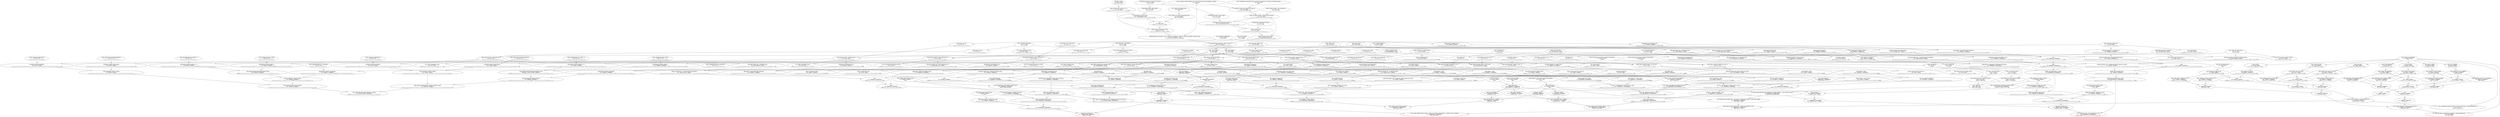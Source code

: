 digraph "Subgraph of ()" {
	125623	 [label="BIOETHANOL_PRODN_SUGARCANE\n0.0 : 102500.0 : 2050000.0\nC_C_C_C_C_C_C_C_C_C_C_C8_3_1_1_1_2=C_C_C_C_C_C_C_C_C_C_C_C8_3*1014*C_C_C_C_C_C_C_C_C_C_C_C32_1_1_2"];
	125588	 [label="TOTAL BIOETHANOL_PRODN (LITRES)\n0.0 : 280000.0 : 2800000.0\nC_C_C_C_C_C_C_C_C_C_C_C8_3_1_1_1_2_1=C883+C_C_C_C_C_C_C_C_C_C_C_C8_3_1_1_1_2"];
	125623 -> 125588 [key=0];
125778 [label="DRYLAND WATER USE:  SUNFLOWER AND SOYBEANS\n0.0 : 2368.42105263 : 45000.0\nC_C_C_C_C_C_C_C_C_C_C_C_C_C_C7=C_C_C_C_C_C_C_C_C_C_C_C_C_C_C22_2_1 + C_C_C_C_C_C_C_C_C_C_C_C_C_C_C22_2"];
125789 [label="C884\n0.0 : 275000.0 : 5500000.0\nC_C_C_C884=C_C_C_C_C_C_C_C_C_C_C_C_C_C_C15 + C_C_C_C_C_C_C_C_C_C_C_C_C_C_C7"];
125778 -> 125789 [key=0];
125779 [label="DRYLAND WATER USE:  SUGARCANE, FRUITS AND NUTS (KM3)\n0.0 : 5000.0 : 100000.0\nC_C_C_C_C_C_C_C_C_C_C_C_C_C_C23=C_C_C_C_C_C_C_C_C_C_C_C_C_C_C21 + C_C_C_C_C_C_C_C_C_C_C_C_C_C_C22"];
125788 [label="WATER USE: DRYLAND M3/A\n0.0 : 325000.0 : 6500000.0\nC_C_C_C_C_C_C_C_C_C_C_C_C_C_C25_1=C_C_C_C_C_C_C_C_C_C_C_C_C_C_C23 + C_C_C_C884"];
125779 -> 125788 [key=0];
125776 [label="DRYLAND WATER USE  GRAIN (KM3)\n0.0 : 400000.0 : 4000000.0\nC_C_C_C_C_C_C_C_C_C_C_C_C_C_C19=C_C_C_C_C_C_C_C_C_C_C_C_C4 * 4936.5"];
125783 [label="DRYLAND WATER USE:  GRAIN AND WHEAT (KM3)\n0.0 : 250000.0 : 5000000.0\nC_C_C_C_C_C_C_C_C_C_C_C_C_C_C15=C_C_C_C_C_C_C_C_C_C_C_C_C_C_C19 + C_C_C_C_C_C_C_C_C_C_C_C_C_C_C20"];
125776 -> 125783 [key=0];
125566 [label="C898: % RETURN FLOW\n0.0 : 5.0 : 50.0\nC898=C_C894*1.1"];
125575 [label="C900: WATER USE INCL  RETURN FLOWS\n-80.0 : 10.0 : 80.0\nC900=C_C894-C898"];
125566 -> 125575 [key=0];
125565 [label="WATER BALANCE INCLUDING  DAM ALLOCATIONS (70MM3/A)  FROM OUTSIDE CATCHMENT  AREA YR MM3\n-150.0 : 8.13953488372 : 200.0\nC_C_C_C_C_C3_1_1=C_C_C_C_C24-C956"];
125629 [label="PLANNED WATER AVAILABLE  THIS YR (MM3)\n-210.0 : 37.0 : 493.0\nC_C_C_C_C_C40=C_C_C_C_C38+C_C_C_C_C3_1_1"];
125565 -> 125629 [key=0];
125775 [label="YIELD: FRUIT AND NUTS (TONS) (2)\n0.0 : 100.0 : 2000.0\nC_C_C_C_C_C_C_C_C_C_C_C_C_C12_2=C_C_C_C_C_C_C_C_C_C_C_C_C5 * 21.3"];
125772 [label="C977: AGGREGATED SUBSISTENCE EARNINGS  PER HOUSEHOLD (R)\n0.0 : 200.0 : 5000.0\nC977=C976/C957"];
125773 [label="DRYLAND WATER USE:  SUGARCANE (KM3)\n0.0 : 3529.41176471 : 60000.0\nC_C_C_C_C_C_C_C_C_C_C_C_C_C_C21=C_C_C_C_C_C_C_C_C_C_C_C_C6 * 1100"];
125773 -> 125779 [key=0];
125561 [label="TOTAL VAD:  IRRIGATED CROPS (1) (R/A)\n0.0 : 305250000.0 : 3052500000.0\nC_C_C_C_C_C_C_C_C_C_C_C30_1=C_C_C_C_C_C_C_C_C_C_C_C29_1+1*C_C945"];
125719 [label="C939:  TOTAL VAD (R)\n0.0 : 800000000.0 : 8000000000.0\nC939=C_C_C_C_C_C_C_C_C_C_C_C30_1+C_C_C_C_C_C_C_C_C_C_C_C_C30_1"];
125561 -> 125719 [key=0];
125771 [label="C969\n0.0 : 400000.0 : 10000000.0\nC969=C960+C961"];
125764 [label="C973\n0.0 : 500000.0 : 16000000.0\nC973=C969+C970"];
125771 -> 125764 [key=0];
125528 [label="C890: MINING & INDUSTRY (PRODUCTION RATES)\n0.0 : 18.75 : 150.0\nC890"];
125518 [label="C894: WATER USE\n0.0 : 31250.0 : 250000.0\nC894"];
125528 -> 125518 [key=0];
125663 [label="BIOETHANOL_PRODN_GRAIN (3)\n0.0 : 25000.0 : 500000.0\nC_C_C_C_C_C_C_C_C_C_C_C8_3_1_1_1_3=C_C_C_C_C_C_C_C_C_C_C_C8*2460*C_C_C_C_C_C_C_C_C_C_C_C32_1_1"];
125556 [label="C883:WHEAT&GRAIN BIOETHANOLPRODUCTION\n0.0 : 200000.0 : 2000000.0\nC883=C_C_C_C_C_C_C_C_C_C_C_C8_3_1_1_1_3+C_C_C_C_C_C_C_C_C_C_C_C8_3_1_1_1_3_1"];
125663 -> 125556 [key=0];
125548 [label="C935\n0.0 : 5000000.0 : 50000000.0\nC935=C_C_C_C_C_C_C_C_C_C_C_C7+C934"];
125664 [label="C884\n0.0 : 8000000.0 : 80000000.0\nC884=C_C_C_C_C_C_C_C_C_C_C_C15+C935"];
125548 -> 125664 [key=0];
125564 [label="C890: SUGAR MILL MALELANE (PRODUCTION RATES)\n0.0 : 18.75 : 150.0\nC_C890"];
125581 [label="C_C894: WATER USE\n0.0 : 2.0 : 16.0\nC_C894"];
125564 -> 125581 [key=0];
125681 [label="LAND RATIO (LR) SOY\n0.1 : 0.2 : 1.7\nC_C_C_C_C_C_C_C_C_C_C_C_C1_4_1_1"];
125722 [label="REAL AREA PLANTED: SOYBEANS (HA)\n0.0 : 1.0 : 10.0\nC_C_C_C_C_C_C_C_C_C_C_C_C4_2_1_1"];
125681 -> 125722 [key=0];
125569 [label="REAL AREA PLANTED: SOYBEANS (HA)\n0.0 : 10.0 : 100.0\nC_C_C_C_C_C_C_C_C_C_C_C4_2_1_1"];
125665 [label="C927:YIELD SOYBEANS (TONS)\n0.0 : 50.0 : 500.0\nC927=C_C_C_C_C_C_C_C_C_C_C_C4_2_1_1*3.125"];
125569 -> 125665 [key=0];
125530 [label="BIODIESEL PRODN-SOYBEANS\n0.0 : 500.0 : 10000.0\nC_C_C_C_C_C_C_C_C_C_C_C41_3_2=C_C_C_C_C_C_C_C_C_C_C_C32_1_3*C_C_C_C_C_C_C_C_C_C_C_C4_2_1_1* 86"];
125569 -> 125530 [key=0];
125549 [label="IRRIGATION: SOYBEANS (M3/A)\n0.0 : 50000.0 : 500000.0\nC_C_C_C_C_C_C_C_C_C_C_C22_2_1=C_C_C_C_C_C_C_C_C_C_C_C4_2_1_1*4590"];
125569 -> 125549 [key=0];
125784 [label="C930: SUNFLOWER SEED YIELD (TONS)\n0.0 : 4.0 : 48.0\nC_C_C930=C_C_C_C_C880 * 1"];
125568 [label="VAD: MAIZE & WHEAT (R/A)\n0.0 : 250000.0 : 5000000.0\nC_C_C_C_C_C_C_C_C_C_C_C27=C_C_C_C_C_C_C_C_C_C_C_C13+C_C_C_C_C_C_C_C_C_C_C_C17"];
125517 [label="C947\n0.0 : 60500000.0 : 605000000.0\nC947=C_C_C_C_C_C_C_C_C_C_C_C27+C945"];
125568 -> 125517 [key=0];
125709 [label="AREA: DRYLAND GRAIN (HA)\n0.0 : 80.0 : 800.0\nC_C_C_C_C_C_C_C_C_C_C_C_C4"];
125636 [label="LAND RATIO (LR) GRAIN\n0.1 : 0.2 : 1.7\nC_C_C_C_C_C_C_C_C_C_C_C_C_C1_4"];
125709 -> 125636 [key=0];
125709 -> 125776 [key=0];
125769 [label="C926: GRAIN YIELD\n0.0 : 500.0 : 5000.0\nC_C_C926=C_C_C_C_C_C_C_C_C_C_C_C_C4 * 5.7"];
125709 -> 125769 [key=0];
125708 [label="C879:  OTHER TOBACCO\n0.0 : 840.0 : 6720.0\nC_C_C_C_C_C879"];
125634 [label="LAND RATIO TOBACCO\n0.1 : 0.2 : 1.7\nC_C_C_C_C_C_C_C_C_C_C_C_C_C_C_C1_4_1"];
125708 -> 125634 [key=0];
125480 [label="C934: IRRIGATION TOBACCO (M3/A)\n0.0 : 4000000.0 : 40000000.0\nC_C934=C_C_C_C_C_C879 * 4729"];
125708 -> 125480 [key=0];
125578 [label="C933\n0.0 : 20.0 : 200.0\nC933=C_C_C_C_C31_1_1+C932"];
125610 [label="EXPECTED NET MAR THIS YR KM3\n-120.0 : 9.6 : 120.0\nC_C_C_C_C_C24=C_C_C_C_C24_1_1-C933"];
125578 -> 125610 [key=0];
125777 [label="DRYLAND WATER USE WHEAT (KM3)\n0.0 : 2352.94117647 : 40000.0\nC_C_C_C_C_C_C_C_C_C_C_C_C_C_C20=C_C_C_C_C_C_C_C_C_C_C_C_C10 * 730.47"];
125777 -> 125783 [key=0];
125703 [label="REAL AREA PLANTED WHEAT(HA)\n0.0 : 4.0 : 48.0\nC_C_C_C_C_C_C_C_C_C_C_C_C_C8_4"];
125746 [label="C882: YIELD: WHEAT (TONS)\n0.0 : 50.0 : 1000.0\nC_C882=C_C_C_C_C_C_C_C_C_C_C_C_C_C8_4 * 19.4"];
125703 -> 125746 [key=0];
125651 [label="DRYLAND WATER USE WHEAT (KM3)\n0.0 : 2352.94117647 : 40000.0\nC_C_C_C_C_C_C_C_C_C_C_C_C20=C_C_C_C_C_C_C_C_C_C_C_C_C_C8_4 * 730.47"];
125703 -> 125651 [key=0];
125704 [label="BIOETHANOL_PRODN_WHEAT (3) (1)\n0.0 : 5000.0 : 100000.0\nC_C_C_C_C_C_C_C_C_C_C_C_C8_3_1_1_1_3_1=C_C_C_C_C_C_C_C_C_C_C_C_C_C8_4 * 2016 * C_C_C_C_C_C_C_C_C_C_C_C_C32_1_1_1"];
125703 -> 125704 [key=0];
125702 [label="TVAD: FRUIT &  NUTS (1)(R/A)\n0.0 : 10000.0 : 220000.0\nC_C_C_C_C_C_C_C_C_C_C_C_C28_1=C_C_C_C_C_C_C_C_C_C_C_C_C22 * 5.400000"];
125603 [label="TOT VAD:  SUGARCANE & FRUIT& NUTS (1) (R/A)\n0.0 : 3500000.0 : 70000000.0\nC_C_C_C_C_C_C_C_C_C_C_C_C29_1=C_C_C_C_C_C_C_C_C_C_C_C_C18_1 + C_C_C_C_C_C_C_C_C_C_C_C_C28_1"];
125702 -> 125603 [key=0];
125701 [label="REAL AREA PLANTED: SUNFLOWER (HA)  (2)\n0.0 : 4.0 : 48.0\nC_C_C_C_C_C_C_C_C_C_C_C_C_C_C4_2_2"];
125631 [label="BIODIESEL PRODN-SUNFLOWER\n0.0 : 2000.0 : 26000.0\nC_C_C_C_C_C_C_C_C_C_C_C_C41_2=C_C_C_C_C_C_C_C_C_C_C_C_C32_1_2 * C_C_C_C_C_C_C_C_C_C_C_C_C_C_C4_2_2 * 536"];
125701 -> 125631 [key=0];
125729 [label="C930: SUNFLOWER SEED YIELD (TONS)\n0.0 : 4.0 : 48.0\nC_C930=C_C_C_C_C_C_C_C_C_C_C_C_C_C_C4_2_2 * 1"];
125701 -> 125729 [key=0];
125715 [label="DRYLAND WATER USE:  SUNFLOWER (KM3) (2)\n0.0 : 882.352941176 : 15000.0\nC_C_C_C_C_C_C_C_C_C_C_C_C22_2=C_C_C_C_C_C_C_C_C_C_C_C_C_C_C4_2_2 * 294"];
125701 -> 125715 [key=0];
125700 [label="DIRECT VAD:   DRYLAND CROPS (R/A)\n0.0 : 1100000.0 : 22000000.0\nC_C_C_C_C_C_C_C_C_C_C_C_C30=C_C_C_C_C_C_C_C_C_C_C_C_C29+C949"];
125728 [label="C938: ADDITUP  DIRECT VAD (R)\n0.0 : 300000000.0 : 3000000000.0\nC938=C_C_C_C_C_C_C_C_C_C_C_C30+C_C_C_C_C_C_C_C_C_C_C_C_C30"];
125700 -> 125728 [key=0];
125774 [label="C978: WESTERN CAPE  TOTAL WATER USE  M3/A\n0.0 : 100000000.0 : 2000000000.0\nC978=C_C886+C_C_C_C_C_C_C_C_C_C_C_C_C_C_C26"];
125563 [label="AREA: SUGARCANE (HA)\n0.0 : 166.666666667 : 2000.0\nC_C_C_C_C_C_C_C_C_C_C_C6"];
125484 [label="IRRIGATION: SUGARCANE (M3/A)\n0.0 : 5000000.0 : 50000000.0\nC_C_C_C_C_C_C_C_C_C_C_C_C_C21=C_C_C_C_C_C_C_C_C_C_C_C6 * 13527"];
125563 -> 125484 [key=0];
125725 [label="LAND RATIO (LR) SUGARCANE\n0.1 : 0.2 : 1.7\nC_C_C_C_C_C_C_C_C_C_C_C1_3"];
125563 -> 125725 [key=0];
125696 [label="C883:WHEAT&GRAIN BIOETHANOLPRODUCTION\n600000.0 : 153846.153846 : 2600000.0\nC_C883=C_C_C_C_C_C_C_C_C_C_C_C_C8_3_1_1_1_3 + C_C_C_C_C_C_C_C_C_C_C_C_C8_3_1_1_1_3_1"];
125704 -> 125696 [key=0];
125688 [label="C893: ADDITUP\n0.0 : 2000000.0 : 24000000.0\nC893=C892+C894"];
125518 -> 125688 [key=0];
125463 [label="C979: PRODUCTIVE WATER USE  IN PULPMILLS, FORESTRY,  MINING & INDUSTRY WATER\n0.0 : 15025000.0 : 300500000.0\nC979=C894+C_C896"];
125518 -> 125463 [key=0];
125519 [label="C943:TVAD MINING\n0.0 : 2160000.0 : 21600000.0\nC_C943=C894 * 5.4 * 16"];
125518 -> 125519 [key=0];
125743 [label="C943:VAD MINING\n0.0 : 800000.0 : 8000000.0\nC943=C894*1.836*16"];
125518 -> 125743 [key=0];
125489 [label="C893: ADDITUP\n0.0 : 2000000.0 : 24000000.0\nC_C893=C_C892 + C894"];
125518 -> 125489 [key=0];
125524 [label="C944: TVAD FORESTRY  & MINING\n0.0 : 177260000.0 : 1772600000.0\nC_C944=C_C942 + C_C943"];
125519 -> 125524 [key=0];
125768 [label="C975\n0.0 : 1000000.0 : 20000000.0\nC975=C974"];
125767 [label="C976: TOTAL EARNINGS  FROM SUBSISTENCE (R)\n0.0 : 2000000.0 : 40000000.0\nC976=C975+C973"];
125768 -> 125767 [key=0];
125765 [label="C970\n0.0 : 240000.0 : 6000000.0\nC970=C962+C963"];
125765 -> 125764 [key=0];
125764 -> 125767 [key=0];
125767 -> 125772 [key=0];
125766 [label="DRYLAND WATER USE: FRUITS AND NUTS (KM3)\n0.0 : 1764.70588235 : 30000.0\nC_C_C_C_C_C_C_C_C_C_C_C_C_C_C22=800 * C_C_C_C_C_C_C_C_C_C_C_C_C5 + 800 * C_C_C_C_C879"];
125766 -> 125779 [key=0];
125516 [label="C958: CATTLE\n0.0 : 350.0 : 7000.0\nC_C_C_C_C_C_C958=C957 * 0.22"];
125504 [label="C959: WATER USE CATTLE\n0.0 : 10000.0 : 200000.0\nC_C_C_C_C_C_C959=C_C_C_C_C_C_C958 * 25.823"];
125516 -> 125504 [key=0];
125760 [label="C959: WATER USE VEG GARDENS\n0.0 : 6000.0 : 144000.0\nC959=C958*5.21"];
125513 [label="C966: EARNINGS FROM  VEG GARDENS\n0.0 : 80000.0 : 2000000.0\nC966=C959*13"];
125760 -> 125513 [key=0];
125490 [label="C972\n0.0 : 10000.0 : 250000.0\nC_C972=C959 + C_C959"];
125760 -> 125490 [key=0];
125763 [label="C972\n0.0 : 200000.0 : 5000000.0\nC972=C966+C967"];
125757 [label="C974\n0.0 : 800000.0 : 20000000.0\nC974=C971+C972"];
125763 -> 125757 [key=0];
125762 [label="C885: RURAL POPULATION  (M3/A)\n0.0 : 20000.0 : 300000.0\nC_C_C885"];
125749 [label="URBAN POPULATION  WATER USE (M3/A)\n0.0 : 400000.0 : 8000000.0\nC_C_C_C_C_C_C_C_C_C_C_C_C_C16=C_C_C885 * 25"];
125762 -> 125749 [key=0];
125654 [label="C889: EUCALYPTUS AREA\n0.0 : 3750.0 : 30000.0\nC889"];
125585 [label="C895: WATER USE\n0.0 : 10000000.0 : 100000000.0\nC895=C888*1125+C889*1125"];
125654 -> 125585 [key=0];
125732 [label="BIOETHANOL_PRODN_GRAIN (3)\n0.0 : 100000.0 : 2000000.0\nC_C_C_C_C_C_C_C_C_C_C_C_C8_3_1_1_1_3=C_C_C_C_C_C_C_C_C_C_C_C_C8 * 2460 * C_C_C_C_C_C_C_C_C_C_C_C_C32_1_1"];
125732 -> 125696 [key=0];
125661 [label="C896\n0.0 : 35000000.0 : 350000000.0\nC896=C893+C_C896"];
125688 -> 125661 [key=0];
125689 [label="TEMPERATURE RANGE (DEGREES CELCIUS)\n15.0 : 2.0 : 35.0\nC_C_C_C_C_C3"];
125646 [label="EVAPORATION RATE  DAMS (MM/A)\n0.0 : 12.0 : 240.0\nC_C_C_C_C_C11_1"];
125689 -> 125646 [key=0];
125670 [label="EVAPORATION RATE MAR (MM/A)\n0.0 : 12.0 : 240.0\nC_C_C_C_C_C11"];
125689 -> 125670 [key=0];
125770 [label="C971\n0.0 : 600000.0 : 15000000.0\nC971=C964+C965"];
125770 -> 125757 [key=0];
125682 [label="LAND RATIO (LR) SUNFLOWER\n0.1 : 0.2 : 1.7\nC_C_C_C_C_C_C_C_C_C_C_C_C_C_C1_4_1"];
125682 -> 125701 [key=0];
125683 [label="WATER USE ABSTRACTION  (M3/A)\n0.0 : 32000000.0 : 320000000.0\nC_C_C_C_C_C_C_C_C_C_C_C26=1*C_C_C_C_C_C_C_C_C_C_C_C16+1*C_C_C_C_C_C_C_C_C_C_C_C25_1"];
125752 [label="C954\n0.0 : 35000000.0 : 350000000.0\nC954=C_C_C_C_C_C_C_C_C_C_C_C_C_C16+C_C_C_C_C_C_C_C_C_C_C_C26"];
125683 -> 125752 [key=0];
125680 [label="TOTAL BIODIESEL PRODN (LITRES)\n0.0 : 4000.0 : 40000.0\nC_C_C_C_C_C_C_C_C_C_C_C_C9=C_C_C_C_C_C_C_C_C_C_C_C_C41_2 + C_C_C_C_C_C_C_C_C_C_C_C_C41_3_2"];
125672 [label="TOTAL BIOFUEL PRODUCTION (LITRES): DRYLAND CROPS\n0.0 : 260000.0 : 5200000.0\nC_C_C_C_C_C_C_C_C_C_C_C_C12=C_C_C_C_C_C_C_C_C_C_C_C_C8_3_1_1_1_2_1 + C_C_C_C_C_C_C_C_C_C_C_C_C9"];
125680 -> 125672 [key=0];
125560 [label="AREA: FRUIT:MOGBD\n0.0 : 333.333333333 : 3000.0\nC_C_C_C_C_C_C_C_C_C_C_C5"];
125483 [label="IRRIGATION: FRUIT, VEG, NUTS (M3/A)\n0.0 : 10000000.0 : 100000000.0\nC_C_C_C_C_C_C_C_C_C_C_C_C_C22=8089 * C_C_C_C_C_C_C_C_C_C_C_C5 + 8089 * C_C_C_C879"];
125560 -> 125483 [key=0];
125533 [label="LAND RATIO (LR) FRUIT & VEG\n0.1 : 0.2 : 1.7\nC_C_C_C_C_C_C_C_C_C_C_C1_4"];
125560 -> 125533 [key=0];
125686 [label="YIELD: SUGARCANE TONS\n0.0 : 250.0 : 5000.0\nC_C_C_C_C_C_C_C_C_C_C_C_C8_3_1=C_C_C_C_C_C_C_C_C_C_C_C_C8_3 * 66.65"];
125687 [label="PERC_AREASOYFORBIODIESEL\n0.0 : 0.1 : 1.0\nC_C_C_C_C_C_C_C_C_C_C_C32_1_3"];
125687 -> 125530 [key=0];
125684 [label="LAND RATIO (LR) WHEAT\n0.1 : 0.2 : 1.7\nC_C_C_C_C_C_C_C_C_C_C_C_C1_2"];
125684 -> 125703 [key=0];
125685 [label="AREA: DRYLAND WHEAT (HA)\n0.0 : 4.0 : 48.0\nC_C_C_C_C_C_C_C_C_C_C_C_C10"];
125685 -> 125777 [key=0];
125792 [label="C882: YIELD: WHEAT (TONS)\n0.0 : 50.0 : 1000.0\nC_C_C882=C_C_C_C_C_C_C_C_C_C_C_C_C10 * 19.4"];
125685 -> 125792 [key=0];
125685 -> 125684 [key=0];
125570 [label="IRRIGATION: SUNFLOWER AND SOYBEANS\n0.0 : 100000.0 : 1000000.0\nC_C_C_C_C_C_C_C_C_C_C_C7=C_C_C_C_C_C_C_C_C_C_C_C22_2_1+C_C_C_C_C_C_C_C_C_C_C_C22_2"];
125570 -> 125548 [key=0];
125574 [label="VAD GRAIN (R/A)\n0.0 : 200000.0 : 4000000.0\nC_C_C_C_C_C_C_C_C_C_C_C13=C_C_C_C_C_C_C_C_C_C_C_C19*1.836000"];
125574 -> 125568 [key=0];
125677 [label="REAL AREA PLANTED (GRAIN) (HA)\n0.0 : 20.0 : 200.0\nC_C_C_C_C_C_C_C_C_C_C_C8"];
125677 -> 125663 [key=0];
125583 [label="IRRIGATION GRAIN(M3/A)\n0.0 : 180000.0 : 1800000.0\nC_C_C_C_C_C_C_C_C_C_C_C19=C_C_C_C_C_C_C_C_C_C_C_C8 * 7520"];
125677 -> 125583 [key=0];
125624 [label="C926: GRAIN YIELD\n0.0 : 100.0 : 1000.0\nC926=C_C_C_C_C_C_C_C_C_C_C_C8*5.7"];
125677 -> 125624 [key=0];
125676 [label="REAL AREA PLANTED (FRUIT & NUTS) (HA)\n0.0 : 333.333333333 : 3000.0\nC_C_C_C_C_C_C_C_C_C_C_C8_4"];
125601 [label="IRRIGATION: FRUIT, VEG, NUTS (M3/A)\n0.0 : 10000000.0 : 100000000.0\nC_C_C_C_C_C_C_C_C_C_C_C22=8089*C_C_C_C_C_C_C_C_C_C_C_C8_4+8089*C_C_C_C_C_C_C_C_C_C_C_C4_2_2"];
125676 -> 125601 [key=0];
125571 [label="YIELD: FRUIT AND NUTS (TONS) (2)\n0.0 : 7500.0 : 150000.0\nC_C_C_C_C_C_C_C_C_C_C_C12_2=C_C_C_C_C_C_C_C_C_C_C_C8_4 * 21.3"];
125676 -> 125571 [key=0];
125675 [label="C881: WATER RATIO\n0.0 : 40.0 : 400.0\nC_C_C_C_C_C881"];
125675 -> 125701 [key=0];
125675 -> 125703 [key=0];
125694 [label="REAL AREA PLANTED (GRAIN) (HA)\n0.0 : 80.0 : 800.0\nC_C_C_C_C_C_C_C_C_C_C_C_C8"];
125675 -> 125694 [key=0];
125615 [label="REAL AREA PLANTED (FRUIT & NUTS) (HA)\n0.0 : 2.0 : 18.0\nC_C_C_C_C_C_C_C_C_C_C_C_C_C_C8_4"];
125675 -> 125615 [key=0];
125635 [label="REAL AREA PLANTED: TOBACCO (HA)  (2)\n0.0 : 15.0 : 120.0\nC_C_C_C_C_C_C_C_C_C_C_C_C_C_C_C_C4_2_2"];
125675 -> 125635 [key=0];
125674 [label="REAL AREA PLANTED: FRUIT&VEG (HA)  (2)\n0.0 : 2.0 : 16.0\nC_C_C_C_C_C_C_C_C_C_C_C_C_C4_2_2"];
125675 -> 125674 [key=0];
125669 [label="REAL AREA PLANTED (SUGARCANE) (HA)\n0.0 : 4.0 : 48.0\nC_C_C_C_C_C_C_C_C_C_C_C_C8_3"];
125675 -> 125669 [key=0];
125675 -> 125722 [key=0];
125609 [label="DRYLAND WATER USE: FRUITS AND NUTS (KM3)\n0.0 : 1764.70588235 : 30000.0\nC_C_C_C_C_C_C_C_C_C_C_C_C22=800 * C_C_C_C_C_C_C_C_C_C_C_C_C_C_C8_4 + 800 * C_C_C_C_C_C_C_C_C_C_C_C_C_C4_2_2"];
125674 -> 125609 [key=0];
125716 [label="C928: FRUIT AND VEG (MORE) (TONS)\n0.0 : 30.0 : 300.0\nC_C928=C_C_C_C_C_C_C_C_C_C_C_C_C_C4_2_2 * 13.93"];
125674 -> 125716 [key=0];
125673 [label="DAMS: WATER STORED  LAST YEAR (KM3)\n0.0 : 3.75 : 30.0\nC_C_C_C_C_C31_2"];
125587 [label="DAMS: PLANNED WATER  STORAGE THIS YR (KM3)\n0.0 : 25.0 : 250.0\nC_C_C_C_C_C36=C_C_C_C_C31_2+C_C_C_C_C31"];
125673 -> 125587 [key=0];
125738 [label="C940: WESTERN CAPE TOTAL BIOFUELS (LITRES)\n0.0 : 555555.555556 : 10000000.0\nC940=C_C_C_C_C_C_C_C_C_C_C_C12+C_C_C_C_C_C_C_C_C_C_C_C_C12"];
125672 -> 125738 [key=0];
125559 [label="EVAPORATION LOSSES KM3/A\n0.0 : 1.85185185185 : 50.0\nC_C_C_C_C_C31_1_1= C_C_C_C_C24_1_1* 0.7*C_C_C_C_C11/1700"];
125670 -> 125559 [key=0];
125533 -> 125676 [key=0];
125678 [label="VAD GRAIN (R/A)\n0.0 : 800000.0 : 8000000.0\nC_C_C_C_C_C_C_C_C_C_C_C_C13=C_C_C_C_C_C_C_C_C_C_C_C_C19 * 1.836000"];
125739 [label="VAD: MAIZE & WHEAT (R/A)\n0.0 : 880000.0 : 8800000.0\nC_C_C_C_C_C_C_C_C_C_C_C_C27=C_C_C_C_C_C_C_C_C_C_C_C_C13 + C_C_C_C_C_C_C_C_C_C_C_C_C17"];
125678 -> 125739 [key=0];
125758 [label="TOTAL VAD:  DRYLAND CROPS (1) (R/A)\n0.0 : 6000000.0 : 120000000.0\nC_C_C_C_C_C_C_C_C_C_C_C_C30_1= C_C_C_C_C_C_C_C_C_C_C_C_C29_1+C950"];
125758 -> 125719 [key=0];
125508 [label="C965: EARNINGS FROM BREWERS (R)\n0.0 : 260000.0 : 6500000.0\nC965=C_C_C959*1050"];
125508 -> 125770 [key=0];
125648 [label="DRYLAND WATER USE:  SUGARCANE (KM3)\n0.0 : 3529.41176471 : 60000.0\nC_C_C_C_C_C_C_C_C_C_C_C_C21=C_C_C_C_C_C_C_C_C_C_C_C_C8_3 * 1100"];
125669 -> 125648 [key=0];
125669 -> 125686 [key=0];
125724 [label="BIOETHANOL_PRODN_SUGARCANE\n0.0 : 102500.0 : 2050000.0\nC_C_C_C_C_C_C_C_C_C_C_C_C8_3_1_1_1_2=C_C_C_C_C_C_C_C_C_C_C_C_C8_3 * 1014 * C_C_C_C_C_C_C_C_C_C_C_C_C32_1_1_2"];
125669 -> 125724 [key=0];
125501 [label="C959: WATER USE GOATS  HH TOTAL\n0.0 : 2000.0 : 50000.0\nC_C_C_C_C_C959=C_C_C_C_C_C958 * 2.46375"];
125494 [label="C970\n0.0 : 2200.0 : 55000.0\nC_C970=C_C_C_C_C_C959+C_C_C_C_C959"];
125501 -> 125494 [key=0];
125511 [label="C962: EARNINGS FROM GOATS (R)\n0.0 : 60000.0 : 1500000.0\nC962=C_C_C_C_C_C959*25"];
125501 -> 125511 [key=0];
125500 [label="C958: NO OF BREWERS\n0.0 : 25.0 : 500.0\nC_C_C958=C957 * 0.02"];
125529 [label="C959: WATER USE BREWERS\n0.0 : 300.0 : 6000.0\nC_C_C959=C_C_C958 * 8.34"];
125500 -> 125529 [key=0];
125557 [label="C886:TOTAL WATER USE\n0.0 : 47058823.5294 : 800000000.0\nC886=C954+C896"];
125752 -> 125557 [key=0];
125753 [label="C957: RURAL HOUSEHOLDS\n0.0 : 1000.0 : 25000.0\nC957"];
125753 -> 125772 [key=0];
125753 -> 125516 [key=0];
125753 -> 125500 [key=0];
125507 [label="C958: ICE BLOCK HHS\n0.0 : 325.0 : 6500.0\nC_C_C_C_C958=C957 * 0.095"];
125753 -> 125507 [key=0];
125522 [label="C958: FRUIT TREES\n0.0 : 1000.0 : 20000.0\nC_C958=C957 *0.57"];
125753 -> 125522 [key=0];
125503 [label="C958: GOATS HH\n0.0 : 500.0 : 12000.0\nC_C_C_C_C_C958=C957 * 0.255"];
125753 -> 125503 [key=0];
125496 [label="C977: AGGREGATED EXTRA WATER USE FOR SUBSISTENCE  PER HOUSEHOLD (R)\n0.0 : 2.0 : 50.0\nC_C977=C_C976 / C957"];
125753 -> 125496 [key=0];
125534 [label="C958: BUILDING\n0.0 : 500.0 : 12500.0\nC_C_C_C958=C957 * 0.485"];
125753 -> 125534 [key=0];
125761 [label="C958: VEG GARDENS\n0.0 : 500.0 : 12000.0\nC958=C957*0.295"];
125753 -> 125761 [key=0];
125754 [label="C942: VAD FORESTRY\n0.0 : 13450000.0 : 134500000.0\nC942=C895*1.345"];
125745 [label="C944: VAD FORESTRY  & MINING\n0.0 : 10000000.0 : 150000000.0\nC944=C942+C943"];
125754 -> 125745 [key=0];
125485 [label="C969\n0.0 : 10000.0 : 220000.0\nC_C969=C_C_C_C_C_C_C_C959+C_C_C_C_C_C_C959"];
125504 -> 125485 [key=0];
125509 [label="C961: EARNINGS FROM  CATTLE (R)\n0.0 : 250000.0 : 5000000.0\nC961=C_C_C_C_C_C_C959*22"];
125504 -> 125509 [key=0];
125505 [label="C959: WATER USE ICE BLOCKS\n0.0 : 100.0 : 2200.0\nC_C_C_C_C959=C_C_C_C_C958 * 0.32485"];
125507 -> 125505 [key=0];
125506 [label="C976: TOTAL WATER-USE: SUBSISTENCE (M3)\n0.0 : 24000.0 : 600000.0\nC_C976=C_C975 + C_C973"];
125464 [label="C980: PRODUCTIVE SUBSISTENCE  WATER USE ADDED TO C979\n0.0 : 16000000.0 : 320000000.0\nC980=C979+C_C976"];
125506 -> 125464 [key=0];
125506 -> 125496 [key=0];
125699 [label="WATER USE ABSTRACTION 1 (KM3)\n0.0 : 325000.0 : 6500000.0\nC_C_C_C_C_C_C_C_C_C_C_C_C26=1 * C_C_C_C_C_C_C_C_C_C_C_C_C25_1+C936"];
125740 [label="C937: PRODUCTIVE WATER USE IN COMMERCIAL AGRICULTURE M3/A\n0.0 : 55555555.5556 : 1000000000.0\nC937=C_C_C_C_C_C_C_C_C_C_C_C_C26+C_C_C_C_C_C_C_C_C_C_C_C25_1"];
125699 -> 125740 [key=0];
125698 [label="TOT VAD:  SUGARCANE & FRUIT& NUTS (1) (R/A)\n0.0 : 104000000.0 : 1040000000.0\nC_C_C_C_C_C_C_C_C_C_C_C29_1=C_C_C_C_C_C_C_C_C_C_C_C18_1+C_C_C_C_C_C_C_C_C_C_C_C28_1"];
125698 -> 125561 [key=0];
125573 [label="VAD WHEAT (R/A)\n0.0 : 50000.0 : 1000000.0\nC_C_C_C_C_C_C_C_C_C_C_C17=C_C_C_C_C_C_C_C_C_C_C_C20*1.836000"];
125573 -> 125568 [key=0];
125690 [label="TOTAL BIOETHANOL_PRODN (LITRES)\n0.0 : 500000.0 : 5000000.0\nC_C_C_C_C_C_C_C_C_C_C_C_C8_3_1_1_1_2_1=C_C883 + C_C_C_C_C_C_C_C_C_C_C_C_C8_3_1_1_1_2"];
125690 -> 125672 [key=0];
125693 [label="C929:YIELD:TOBACCO\n0.0 : 2500.0 : 25000.0\nC929=C_C_C_C_C_C_C_C_C_C_C_C_C_C_C_C4_2_2*2.89"];
125692 [label="RAINFALL MM/A\n0.0 : 120.0 : 1200.0\nC_C_C_C_C_C1_1_1"];
125605 [label="MEAN ANNUAL RUN-OFF KM3 (1) (1)\n0.0 : 12.0 : 180.0\nC_C_C_C_C_C24_1_1=C_C_C_C_C1_1_1 * 135 / 948 "];
125692 -> 125605 [key=0];
125695 [label="PERC_AREABIOETHANOL_WHEAT  (1)\n0.0 : 0.1 : 1.0\nC_C_C_C_C_C_C_C_C_C_C_C_C32_1_1_1"];
125695 -> 125704 [key=0];
125694 -> 125732 [key=0];
125602 [label="C926: GRAIN YIELD\n0.0 : 500.0 : 5000.0\nC_C926=C_C_C_C_C_C_C_C_C_C_C_C_C8 * 5.7"];
125694 -> 125602 [key=0];
125650 [label="DRYLAND WATER USE  GRAIN (KM3)\n0.0 : 400000.0 : 4000000.0\nC_C_C_C_C_C_C_C_C_C_C_C_C19=C_C_C_C_C_C_C_C_C_C_C_C_C8 * 4936.5"];
125694 -> 125650 [key=0];
125696 -> 125690 [key=0];
125592 [label="PERC_AREABIOETHANOL_GRAIN\n0.0 : 0.1 : 1.0\nC_C_C_C_C_C_C_C_C_C_C_C32_1_1"];
125592 -> 125663 [key=0];
125488 [label="URBAN POPULATION  WATER USE (M3/A)\n0.0 : 400000.0 : 8000000.0\nC_C_C_C_C_C_C_C_C_C_C_C_C_C_C16=C_C_C_C885 * 25"];
125493 [label="C954\n0.0 : 35000000.0 : 350000000.0\nC_C954=C_C_C_C_C_C_C_C_C_C_C_C_C_C_C16 + C_C_C_C_C_C_C_C_C_C_C_C_C_C26"];
125488 -> 125493 [key=0];
125590 [label="WATER USE: IRRIGATION (1) (KM3)\n0.0 : 25000000.0 : 250000000.0\nC_C_C_C_C_C_C_C_C_C_C_C25_1=C_C_C_C_C_C_C_C_C_C_C_C23+C884"];
125590 -> 125683 [key=0];
125590 -> 125740 [key=0];
125591 [label="PERC_AREABIOETHANOL_WHEAT  (1)\n0.0 : 0.1 : 1.0\nC_C_C_C_C_C_C_C_C_C_C_C32_1_1_1"];
125711 [label="BIOETHANOL_PRODN_WHEAT (3) (1)\n0.0 : 5000.0 : 100000.0\nC_C_C_C_C_C_C_C_C_C_C_C8_3_1_1_1_3_1=C_C_C_C_C_C_C_C_C_C_C_C_C8_4*2016*C_C_C_C_C_C_C_C_C_C_C_C32_1_1_1"];
125591 -> 125711 [key=0];
125596 [label="TVAD GRAIN (1) (R/A)\n0.0 : 1000000.0 : 10000000.0\nC_C_C_C_C_C_C_C_C_C_C_C13_1=C_C_C_C_C_C_C_C_C_C_C_C19*5.400000"];
125526 [label="TOT VAD:  MAIZE & WHEAT (1)\n0.0 : 1250000.0 : 12500000.0\nC_C_C_C_C_C_C_C_C_C_C_C27_1=C_C_C_C_C_C_C_C_C_C_C_C17_1+C_C_C_C_C_C_C_C_C_C_C_C13_1"];
125596 -> 125526 [key=0];
125576 [label="IRRIGATION: SUNFLOWER (M3/A)\n0.0 : 20000.0 : 200000.0\nC_C_C_C_C_C_C_C_C_C_C_C22_2=C_C_C_C_C_C_C_C_C_C_C_C_C4_2_2* 2940"];
125576 -> 125570 [key=0];
125594 [label="DIRECT VAD:  IRRIGATED CROPS (R/A)\n0.0 : 100000000.0 : 1000000000.0\nC_C_C_C_C_C_C_C_C_C_C_C30=C_C_C_C_C_C_C_C_C_C_C_C29+1*C947"];
125594 -> 125728 [key=0];
125497 [label="C959: WATER USE FRUIT TREES\n0.0 : 7500.0 : 150000.0\nC_C959=C_C958 * 4.639"];
125522 -> 125497 [key=0];
125598 [label="AREA: WHEAT (HA)\n0.0 : 4.0 : 48.0\nC_C_C_C_C_C_C_C_C_C_C_C10"];
125611 [label="LAND RATIO (LR) WHEAT\n0.1 : 0.2 : 1.7\nC_C_C_C_C_C_C_C_C_C_C_C1_2"];
125598 -> 125611 [key=0];
125473 [label="IRRIGATION WHEAT (M3/A)\n0.0 : 40000.0 : 400000.0\nC_C_C_C_C_C_C_C_C_C_C_C_C_C20=C_C_C_C_C_C_C_C_C_C_C_C10 * 7300"];
125598 -> 125473 [key=0];
125599 [label="C899: WATER USE INCL RETURN FLOWS\n-80.0 : 10.0 : 80.0\nC899=C_C_C894-C897"];
125653 [label="C901: ADDITUP\n-160.0 : 20.0 : 160.0\nC901=C899+C900"];
125599 -> 125653 [key=0];
125730 [label="C936: WATER USE: TOBACCO\n0.0 : 25000.0 : 500000.0\nC936=C_C_C_C_C_C_C_C_C_C_C_C_C_C_C_C_C4_2_2*3938"];
125730 -> 125699 [key=0];
125532 [label="C951: TOTAL VAD DRYLAND TOBACCO\n0.0 : 1000000.0 : 22000000.0\nC951=C936*5.4*8"];
125730 -> 125532 [key=0];
125741 [label="C948: VAD TOBACCO (R)\n0.0 : 500000.0 : 10000000.0\nC948=C936*1.836*8"];
125730 -> 125741 [key=0];
125603 -> 125758 [key=0];
125600 [label="LAND RATIO F&V\n0.1 : 0.2 : 1.7\nC_C_C_C_C_C_C_C_C_C_C_C_C_C1_4_1"];
125600 -> 125674 [key=0];
125589 [label="TVAD: FRUIT &  NUTS (1)(R/A)\n0.0 : 54000000.0 : 540000000.0\nC_C_C_C_C_C_C_C_C_C_C_C28_1=C_C_C_C_C_C_C_C_C_C_C_C22*5.400000"];
125601 -> 125589 [key=0];
125555 [label="IRRIGATION: SUGARCANE, FRUITS AND NUTS(M3/A)\n0.0 : 10000000.0 : 150000000.0\nC_C_C_C_C_C_C_C_C_C_C_C23=C_C_C_C_C_C_C_C_C_C_C_C21+C_C_C_C_C_C_C_C_C_C_C_C22"];
125601 -> 125555 [key=0];
125630 [label="VAD FRUIT, NUTS, VEG (R/A)\n0.0 : 20000000.0 : 200000000.0\nC_C_C_C_C_C_C_C_C_C_C_C28=C_C_C_C_C_C_C_C_C_C_C_C22*1.836000"];
125601 -> 125630 [key=0];
125606 [label="AREA: DRYLAND SUGARCANE (HA)\n0.0 : 4.0 : 48.0\nC_C_C_C_C_C_C_C_C_C_C_C_C6"];
125606 -> 125773 [key=0];
125627 [label="LAND RATIO (LR) SUGARCANE\n0.1 : 0.2 : 1.7\nC_C_C_C_C_C_C_C_C_C_C_C_C1_3"];
125606 -> 125627 [key=0];
125780 [label="YIELD: SUGARCANE TONS\n0.0 : 250.0 : 5000.0\nC_C_C_C_C_C_C_C_C_C_C_C_C_C8_3_1=C_C_C_C_C_C_C_C_C_C_C_C_C6 * 66.65"];
125606 -> 125780 [key=0];
125607 [label="IRRIGATION: SUGARCANE (M3/A)\n0.0 : 5000000.0 : 50000000.0\nC_C_C_C_C_C_C_C_C_C_C_C21=C_C_C_C_C_C_C_C_C_C_C_C8_3 * 13527"];
125546 [label="VAD SUGARCANE (R/A)\n0.0 : 5000000.0 : 50000000.0\nC_C_C_C_C_C_C_C_C_C_C_C18=C_C_C_C_C_C_C_C_C_C_C_C21*0.920000"];
125607 -> 125546 [key=0];
125607 -> 125555 [key=0];
125625 [label="TVAD SUGARCANE (1) (R/A)\n0.0 : 50000000.0 : 500000000.0\nC_C_C_C_C_C_C_C_C_C_C_C18_1=C_C_C_C_C_C_C_C_C_C_C_C21*9.910000"];
125607 -> 125625 [key=0];
125604 [label="AREA: DRYLAND FRUIT: MOGBD\n0.0 : 333.333333333 : 3000.0\nC_C_C_C_C_C_C_C_C_C_C_C_C5"];
125604 -> 125775 [key=0];
125604 -> 125766 [key=0];
125720 [label="LAND RATIO (LR) FRUIT & VEG\n0.1 : 0.2 : 1.7\nC_C_C_C_C_C_C_C_C_C_C_C_C_C_C1_4"];
125604 -> 125720 [key=0];
125470 [label="IRRIGATION: SUNFLOWER AND SOYBEANS\n0.0 : 100000.0 : 1000000.0\nC_C_C_C_C_C_C_C_C_C_C_C_C_C7=C_C_C_C_C_C_C_C_C_C_C_C_C_C22_2_1 + C_C_C_C_C_C_C_C_C_C_C_C_C_C22_2"];
125469 [label="C935\n0.0 : 5000000.0 : 50000000.0\nC_C935=C_C_C_C_C_C_C_C_C_C_C_C_C_C7 + C_C934"];
125470 -> 125469 [key=0];
125527 [label="C956: PLANNED WATER ABSTRACTION WITHIN NELSPRUIT MAGISTERIAL  DISTRICT\n0.0 : 2.0 : 30.0\nC956"];
125527 -> 125565 [key=0];
125551 [label="PLANNED STORAGE  ABSTRACTION THIS YR\n0.0 : 20.0 : 200.0\nC_C_C_C_C_C31=C955+C956"];
125527 -> 125551 [key=0];
125608 [label="URBAN POPULATION  WATER USE (M3/A)\n0.0 : 3000000.0 : 60000000.0\nC_C_C_C_C_C_C_C_C_C_C_C16=C885*200"];
125608 -> 125683 [key=0];
125609 -> 125702 [key=0];
125759 [label="VAD FRUITS & NUTS (R/A)\n0.0 : 3000.0 : 63000.0\nC_C_C_C_C_C_C_C_C_C_C_C_C28=C_C_C_C_C_C_C_C_C_C_C_C_C22 * 1.836000"];
125609 -> 125759 [key=0];
125660 [label="DRYLAND WATER USE:  SUGARCANE, FRUITS AND NUTS (KM3)\n0.0 : 5000.0 : 100000.0\nC_C_C_C_C_C_C_C_C_C_C_C_C23=C_C_C_C_C_C_C_C_C_C_C_C_C21 + C_C_C_C_C_C_C_C_C_C_C_C_C22"];
125609 -> 125660 [key=0];
125662 [label="TOTAL BIOFUEL PRODUCTION (LITRES)\n0.0 : 150000.0 : 3000000.0\nC_C_C_C_C_C_C_C_C_C_C_C12=C_C_C_C_C_C_C_C_C_C_C_C8_3_1_1_1_2_1+C_C_C_C_C_C_C_C_C_C_C_C9"];
125662 -> 125738 [key=0];
125751 [label="C945: TOTAL VAD IRRIGATED AGRICULTURE (R)\n0.0 : 202000000.0 : 2020000000.0\nC_C945=C_C941+C_C_C_C_C_C_C_C_C_C_C_C27_1"];
125526 -> 125751 [key=0];
125472 [label="IRRIGATION: SUGARCANE, FRUITS AND NUTS(M3/A)\n0.0 : 10000000.0 : 150000000.0\nC_C_C_C_C_C_C_C_C_C_C_C_C_C23=C_C_C_C_C_C_C_C_C_C_C_C_C_C21 + C_C_C_C_C_C_C_C_C_C_C_C_C_C22"];
125479 [label="WATER USE: IRRIGATION (1) (KM3)\n0.0 : 25000000.0 : 250000000.0\nC_C_C_C_C_C_C_C_C_C_C_C_C_C25_1=C_C_C_C_C_C_C_C_C_C_C_C_C_C23 + C_C_C884"];
125472 -> 125479 [key=0];
125734 [label="TVAD GRAIN (1) (R/A)\n0.0 : 2200000.0 : 22000000.0\nC_C_C_C_C_C_C_C_C_C_C_C_C13_1=C_C_C_C_C_C_C_C_C_C_C_C_C19 * 5.400000"];
125737 [label="TOT VAD:  MAIZE & WHEAT (1)\n0.0 : 2420000.0 : 24200000.0\nC_C_C_C_C_C_C_C_C_C_C_C_C27_1=C_C_C_C_C_C_C_C_C_C_C_C_C17_1 + C_C_C_C_C_C_C_C_C_C_C_C_C13_1"];
125734 -> 125737 [key=0];
125664 -> 125590 [key=0];
125735 [label="TVAD SUGARCANE (1) (R/A)\n0.0 : 30000.0 : 660000.0\nC_C_C_C_C_C_C_C_C_C_C_C_C18_1=C_C_C_C_C_C_C_C_C_C_C_C_C21 * 9.910000"];
125735 -> 125603 [key=0];
125535 [label="TVAD WHEAT (1) (R/A)\n0.0 : 250000.0 : 2500000.0\nC_C_C_C_C_C_C_C_C_C_C_C17_1=C_C_C_C_C_C_C_C_C_C_C_C20*5.400000"];
125535 -> 125526 [key=0];
125597 [label="LAND RATIO (LR) SUNFLOWER\n0.1 : 0.2 : 1.7\nC_C_C_C_C_C_C_C_C_C_C_C_C1_4_1"];
125639 [label="REAL AREA PLANTED: SUNFLOWER (HA)  (2)\n0.0 : 4.0 : 48.0\nC_C_C_C_C_C_C_C_C_C_C_C_C4_2_2"];
125597 -> 125639 [key=0];
125726 [label="BIODIESEL PRODN-SOYBEANS\n0.0 : 500.0 : 10000.0\nC_C_C_C_C_C_C_C_C_C_C_C_C41_3_2=C_C_C_C_C_C_C_C_C_C_C_C_C32_1_3 * C_C_C_C_C_C_C_C_C_C_C_C_C4_2_1_1 * 86"];
125726 -> 125680 [key=0];
125668 [label="YIELD: SUGARCANE TONS\n0.0 : 10000.0 : 200000.0\nC_C_C_C_C_C_C_C_C_C_C_C8_3_1=C_C_C_C_C_C_C_C_C_C_C_C8_3*66.65"];
125465 [label="C981: TOTAL WATER PRODUCTIVELY  USED IN NELSPRUIT MAGISTERIAL  DISTRICT IN ALL SECTORS\n0.0 : 66000000.0 : 1320000000.0\nC981=C980+C937"];
125464 -> 125465 [key=0];
125632 [label="LAND RATIO F&V\n0.1 : 0.2 : 1.7\nC_C_C_C_C_C_C_C_C_C_C_C1_4_1"];
125586 [label="REAL AREA PLANTED: FRUIT&VEG (HA)  (2)\n0.0 : 840.0 : 6720.0\nC_C_C_C_C_C_C_C_C_C_C_C4_2_2"];
125632 -> 125586 [key=0];
125667 [label="DRYLAND WATER USE:  SUNFLOWER AND SOYBEANS\n0.0 : 2368.42105263 : 45000.0\nC_C_C_C_C_C_C_C_C_C_C_C_C7=C_C_C_C_C_C_C_C_C_C_C_C_C22_2_1 + C_C_C_C_C_C_C_C_C_C_C_C_C22_2"];
125723 [label="C884\n0.0 : 275000.0 : 5500000.0\nC_C884=C_C_C_C_C_C_C_C_C_C_C_C_C15 + C_C_C_C_C_C_C_C_C_C_C_C_C7"];
125667 -> 125723 [key=0];
125478 [label="IRRIGATION GRAIN(M3/A)\n0.0 : 180000.0 : 1800000.0\nC_C_C_C_C_C_C_C_C_C_C_C_C_C19=C_C_C_C_C_C_C_C_C_C_C_C4*7520"];
125476 [label="IRRIGATION: GRAIN AND WHEAT (M3/A)\n0.0 : 1000000.0 : 12000000.0\nC_C_C_C_C_C_C_C_C_C_C_C_C_C15=C_C_C_C_C_C_C_C_C_C_C_C_C_C19 + C_C_C_C_C_C_C_C_C_C_C_C_C_C20"];
125478 -> 125476 [key=0];
125482 [label="WATER USE ABSTRACTION  (M3/A)\n0.0 : 32000000.0 : 320000000.0\nC_C_C_C_C_C_C_C_C_C_C_C_C_C26=1 * C_C_C_C_C_C_C_C_C_C_C_C_C16 + 1 * C_C_C_C_C_C_C_C_C_C_C_C_C_C25_1"];
125482 -> 125493 [key=0];
125581 -> 125566 [key=0];
125581 -> 125575 [key=0];
125580 [label="C882: YIELD: WHEAT (TONS)\n0.0 : 50.0 : 500.0\nC882=C_C_C_C_C_C_C_C_C_C_C_C_C8_4*19.4"];
125583 -> 125596 [key=0];
125584 [label="IRRIGATION: GRAIN AND WHEAT (M3/A)\n0.0 : 1000000.0 : 12000000.0\nC_C_C_C_C_C_C_C_C_C_C_C15=C_C_C_C_C_C_C_C_C_C_C_C19+C_C_C_C_C_C_C_C_C_C_C_C20"];
125583 -> 125584 [key=0];
125583 -> 125574 [key=0];
125582 [label="PERC_AREASUNFLOWERFORBIODIESEL\n0.0 : 0.1 : 1.0\nC_C_C_C_C_C_C_C_C_C_C_C32_1_2"];
125637 [label="BIODIESEL PRODN-SUNFLOWER\n0.0 : 2000.0 : 26000.0\nC_C_C_C_C_C_C_C_C_C_C_C41_2=C_C_C_C_C_C_C_C_C_C_C_C32_1_2*C_C_C_C_C_C_C_C_C_C_C_C_C4_2_2* 536"];
125582 -> 125637 [key=0];
125585 -> 125754 [key=0];
125558 [label="C942: TVAD FORESTRY\n0.0 : 175100000.0 : 1751000000.0\nC_C942=C895 * 17.51"];
125585 -> 125558 [key=0];
125577 [label="C_C896: WATER ABSTRACTION FORESTRY, INDUSTRY, MINING  ( INCL RETURN FLOWS)\n0.0 : 30000000.0 : 300000000.0\nC_C896=C901*1000000+C895"];
125585 -> 125577 [key=0];
125584 -> 125664 [key=0];
125619 [label="EVAPORATION LOSSES DAMS MM3/A (1)\n0.0 : 2.27272727273 : 50.0\nC_C_C_C_C_C31_1_1_1=C_C_C_C_C36* 0.8 * (0.7 * C_C_C_C_C11_1/1700)"];
125587 -> 125619 [key=0];
125628 [label="STORED WATER IN DAMS (KM3)\n0.0 : 13.3333333333 : 200.0\nC_C_C_C_C_C38=C_C_C_C_C36-C_C_C_C_C37"];
125587 -> 125628 [key=0];
125586 -> 125601 [key=0];
125659 [label="C928: FRUIT AND VEG (MORE) (TONS)\n0.0 : 20000.0 : 400000.0\nC928=C_C_C_C_C_C_C_C_C_C_C_C4_2_2 * 13.93"];
125586 -> 125659 [key=0];
125589 -> 125698 [key=0];
125588 -> 125662 [key=0];
125491 [label="C973\n0.0 : 12000.0 : 300000.0\nC_C973=C_C969 + C_C970"];
125485 -> 125491 [key=0];
125593 [label="REAL AREA PLANTED WHEAT(HA)\n0.0 : 4.0 : 48.0\nC_C_C_C_C_C_C_C_C_C_C_C_C8_4"];
125611 -> 125593 [key=0];
125610 -> 125565 [key=0];
125612 [label="PERC_AREABIOETHANOL_SUGARCANE\n0.0 : 0.1 : 1.0\nC_C_C_C_C_C_C_C_C_C_C_C32_1_1_2"];
125612 -> 125623 [key=0];
125615 -> 125609 [key=0];
125649 [label="YIELD: FRUIT AND NUTS (TONS) (2)\n0.0 : 100.0 : 2000.0\nC_C_C_C_C_C_C_C_C_C_C_C_C12_2=C_C_C_C_C_C_C_C_C_C_C_C_C_C_C8_4 * 21.3"];
125615 -> 125649 [key=0];
125635 -> 125730 [key=0];
125645 [label="C929:YIELD:TOBACCO\n0.0 : 40.0 : 400.0\nC_C929=C_C_C_C_C_C_C_C_C_C_C_C_C_C_C_C_C4_2_2 * 2.89"];
125635 -> 125645 [key=0];
125617 [label="C930: SUNFLOWER SEED YIELD (TONS)\n0.0 : 4.0 : 48.0\nC930=C_C_C_C_C_C_C_C_C_C_C_C_C4_2_2*1"];
125498 [label="WATER LOSSES(MM3)\n0.0 : 2.0 : 50.0\nC_C_C_C_C_C37=C_C_C_C_C25+C_C_C_C_C31_1_1_1"];
125619 -> 125498 [key=0];
125618 [label="AREA: GRAIN (HA)\n0.0 : 20.0 : 200.0\nC_C_C_C_C_C_C_C_C_C_C_C4"];
125618 -> 125478 [key=0];
125647 [label="LAND RATIO (LR) GRAIN\n0.1 : 0.2 : 1.7\nC_C_C_C_C_C_C_C_C_C_C_C_C1_4"];
125618 -> 125647 [key=0];
125643 [label="REAL AREA PLANTED: TOBACCO (HA)  (2)\n0.0 : 840.0 : 6720.0\nC_C_C_C_C_C_C_C_C_C_C_C_C_C_C_C4_2_2"];
125634 -> 125643 [key=0];
125631 -> 125680 [key=0];
125509 -> 125771 [key=0];
125652 [label="C878: SOYBEANS IRRIGATED\n0.0 : 10.0 : 100.0\nC_C_C_C878"];
125467 [label="IRRIGATION: SOYBEANS (M3/A)\n0.0 : 50000.0 : 500000.0\nC_C_C_C_C_C_C_C_C_C_C_C_C_C22_2_1=C_C_C_C878 * 4590"];
125652 -> 125467 [key=0];
125544 [label="LAND RATIO (LR) SOY\n0.1 : 0.2 : 1.7\nC_C_C_C_C_C_C_C_C_C_C_C1_4_1_1"];
125652 -> 125544 [key=0];
125639 -> 125576 [key=0];
125639 -> 125617 [key=0];
125639 -> 125637 [key=0];
125575 -> 125653 [key=0];
125537 [label="VAD: SUGARCANE & FRUIT& NUTS (R/A)\n0.0 : 25000.0 : 700000.0\nC_C_C_C_C_C_C_C_C_C_C_C_C29=C_C_C_C_C_C_C_C_C_C_C_C_C18 + C_C_C_C_C_C_C_C_C_C_C_C_C28"];
125759 -> 125537 [key=0];
125537 -> 125700 [key=0];
125483 -> 125472 [key=0];
125468 [label="C892: WASTEWATER  TREATMENT WORKS (M3/A)\n0.0 : 2000000.0 : 22000000.0\nC_C892=2 * C_C885 * 100 / 1000"];
125468 -> 125489 [key=0];
125554 [label="VAD: SUGARCANE & FRUIT& NUTS (R/A)\n0.0 : 25000000.0 : 250000000.0\nC_C_C_C_C_C_C_C_C_C_C_C29=C_C_C_C_C_C_C_C_C_C_C_C18+C_C_C_C_C_C_C_C_C_C_C_C28"];
125546 -> 125554 [key=0];
125790 [label="C929:YIELD:TOBACCO\n0.0 : 40.0 : 400.0\nC_C_C929=C_C_C_C_C_C_C879 * 2.89"];
125791 [label="C927:YIELD SOYBEANS (TONS)\n0.0 : 50.0 : 500.0\nC_C_C927=C_C_C_C_C878 * 3.125"];
125747 [label="C945\n0.0 : 60000000.0 : 600000000.0\nC945=C941"];
125747 -> 125517 [key=0];
125503 -> 125501 [key=0];
125492 [label="C885: RURAL POPULATION  (M3/A)\n0.0 : 20000.0 : 300000.0\nC_C_C_C885"];
125492 -> 125488 [key=0];
125781 [label="DRYLAND WATER USE:  SOYBEANS (KM3)\n0.0 : 263.157894737 : 5000.0\nC_C_C_C_C_C_C_C_C_C_C_C_C_C_C22_2_1=C_C_C_C_C878*459"];
125781 -> 125778 [key=0];
125744 [label="VAD WHEAT (R/A)\n0.0 : 8000.0 : 80000.0\nC_C_C_C_C_C_C_C_C_C_C_C_C17=C_C_C_C_C_C_C_C_C_C_C_C_C20 * 1.836000"];
125651 -> 125744 [key=0];
125705 [label="DRYLAND WATER USE:  GRAIN AND WHEAT (KM3)\n0.0 : 250000.0 : 5000000.0\nC_C_C_C_C_C_C_C_C_C_C_C_C15=C_C_C_C_C_C_C_C_C_C_C_C_C19 + C_C_C_C_C_C_C_C_C_C_C_C_C20"];
125651 -> 125705 [key=0];
125712 [label="TVAD WHEAT (1) (R/A)\n0.0 : 11000.0 : 253000.0\nC_C_C_C_C_C_C_C_C_C_C_C_C17_1=C_C_C_C_C_C_C_C_C_C_C_C_C20 * 5.400000"];
125651 -> 125712 [key=0];
125523 [label="C959: WATER USE BUILDING\n0.0 : 1000.0 : 20000.0\nC_C_C_C959=C_C_C_C958 * 1.606"];
125534 -> 125523 [key=0];
125750 [label="C949\n0.0 : 1000000.0 : 20000000.0\nC949=C_C_C_C_C_C_C_C_C_C_C_C_C27+C948"];
125750 -> 125700 [key=0];
125521 [label="C952: DIRECT VAD WESTERN CAPE(R)\n0.0 : 320000000.0 : 3200000000.0\nC952=C944+C938"];
125745 -> 125521 [key=0];
125744 -> 125739 [key=0];
125628 -> 125629 [key=0];
125542 [label="C881: WATER RATIO\n0.0 : 40.0 : 400.0\nC_C_C_C_C881"];
125629 -> 125542 [key=0];
125629 -> 125675 [key=0];
125538 [label="C950\n0.0 : 2000000.0 : 50000000.0\nC950=C_C_C_C_C_C_C_C_C_C_C_C_C27_1+C951"];
125532 -> 125538 [key=0];
125751 -> 125561 [key=0];
125512 [label="TOTAL BIODIESEL PRODN (LITRES)\n0.0 : 4000.0 : 40000.0\nC_C_C_C_C_C_C_C_C_C_C_C9=C_C_C_C_C_C_C_C_C_C_C_C41_2+C_C_C_C_C_C_C_C_C_C_C_C41_3_2"];
125530 -> 125512 [key=0];
125626 [label="VAD SUGARCANE (R/A)\n0.0 : 20400.0 : 510000.0\nC_C_C_C_C_C_C_C_C_C_C_C_C18=C_C_C_C_C_C_C_C_C_C_C_C_C21 * 0.920000"];
125626 -> 125537 [key=0];
125627 -> 125669 [key=0];
125538 -> 125758 [key=0];
125539 [label="C890: SUGAR MILL MALELANE (PRODUCTION RATES)\n0.0 : 18.75 : 150.0\nC_C_C890"];
125550 [label="C_C_C894: WATER USE\n0.0 : 3.0 : 24.0\nC_C_C894"];
125539 -> 125550 [key=0];
125749 -> 125752 [key=0];
125748 [label="C934: IRRIGATION TOBACCO (M3/A)\n0.0 : 4000000.0 : 40000000.0\nC934=C_C_C_C_C_C_C_C_C_C_C_C_C_C_C_C4_2_2*4729"];
125748 -> 125548 [key=0];
125727 [label="C941: VAD TOBACCO\n0.0 : 30000000.0 : 600000000.0\nC941=C934*1.836*8"];
125748 -> 125727 [key=0];
125742 [label="C941: TVAD TOBACCO\n0.0 : 200000000.0 : 2000000000.0\nC_C941=C934 * 5.4 * 8"];
125748 -> 125742 [key=0];
125556 -> 125588 [key=0];
125554 -> 125594 [key=0];
125555 -> 125590 [key=0];
125552 [label="C885: URBAN POPULATION  (M3/A)\n0.0 : 20000.0 : 300000.0\nC885"];
125552 -> 125608 [key=0];
125541 [label="C892: WASTEWATER  TREATMENT WORKS (M3/A)\n0.0 : 2000000.0 : 22000000.0\nC892=2*C885*100/1000"];
125552 -> 125541 [key=0];
125741 -> 125750 [key=0];
125648 -> 125735 [key=0];
125648 -> 125626 [key=0];
125648 -> 125660 [key=0];
125646 -> 125619 [key=0];
125647 -> 125677 [key=0];
125643 -> 125693 [key=0];
125643 -> 125748 [key=0];
125558 -> 125524 [key=0];
125467 -> 125470 [key=0];
125562 [label="IRRIGATION WHEAT (M3/A)\n0.0 : 40000.0 : 400000.0\nC_C_C_C_C_C_C_C_C_C_C_C20=C_C_C_C_C_C_C_C_C_C_C_C_C8_4* 7300"];
125562 -> 125573 [key=0];
125562 -> 125535 [key=0];
125562 -> 125584 [key=0];
125783 -> 125789 [key=0];
125756 [label="PERC_AREABIOETHANOL_SUGARCANE\n0.0 : 0.1 : 1.0\nC_C_C_C_C_C_C_C_C_C_C_C_C32_1_1_2"];
125756 -> 125724 [key=0];
125625 -> 125698 [key=0];
125512 -> 125662 [key=0];
125757 -> 125768 [key=0];
125505 -> 125494 [key=0];
125499 [label="C963: EARNINGS FROM ICE BLOCKS\n0.0 : 200000.0 : 4000000.0\nC963=C_C_C_C_C959*1700"];
125505 -> 125499 [key=0];
125487 [label="C971\n0.0 : 1500.0 : 30000.0\nC_C971=C_C_C_C959+C_C_C959"];
125529 -> 125487 [key=0];
125529 -> 125508 [key=0];
125706 [label="C879:  DRYLAND  FRUIT&VEG\n0.0 : 2.0 : 16.0\nC_C_C_C_C879"];
125706 -> 125766 [key=0];
125706 -> 125600 [key=0];
125787 [label="C928: FRUIT AND VEG (MORE) (TONS)\n0.0 : 30.0 : 300.0\nC_C_C928=C_C_C_C_C879 * 13.93"];
125706 -> 125787 [key=0];
125523 -> 125487 [key=0];
125520 [label="C964: EARNINGS FROM  WATER USE (R)\n0.0 : 240000.0 : 6000000.0\nC964=C_C_C_C959*300"];
125523 -> 125520 [key=0];
125733 [label="WATER USE: DRYLAND M3/A\n0.0 : 280000.0 : 5600000.0\nC_C_C_C_C_C_C_C_C_C_C_C_C25_1=C_C_C_C_C_C_C_C_C_C_C_C_C23 + C_C884"];
125733 -> 125699 [key=0];
125731 [label="C927:YIELD SOYBEANS (TONS)\n0.0 : 50.0 : 500.0\nC_C927=C_C_C_C_C_C_C_C_C_C_C_C_C4_2_1_1 * 3.125"];
125736 [label="PERC_AREABIOETHANOL_GRAIN\n0.0 : 0.1 : 1.0\nC_C_C_C_C_C_C_C_C_C_C_C_C32_1_1"];
125736 -> 125732 [key=0];
125737 -> 125538 [key=0];
125525 [label="C960: HAIR SALON  EARNINGS (R)\n0.0 : 175000.0 : 3500000.0\nC960=C_C_C_C_C_C_C_C959*840"];
125525 -> 125771 [key=0];
125515 [label="C953: TOTAL VAD WESTERN CAPE (R)\n0.0 : 1000000000.0 : 10000000000.0\nC953=C_C944+C939"];
125524 -> 125515 [key=0];
125480 -> 125469 [key=0];
125481 [label="URBAN POPULATION  WATER USE (M3/A)\n0.0 : 3000000.0 : 60000000.0\nC_C_C_C_C_C_C_C_C_C_C_C_C16=C_C885 * 200"];
125481 -> 125482 [key=0];
125630 -> 125554 [key=0];
125484 -> 125472 [key=0];
125636 -> 125694 [key=0];
125486 [label="C974\n0.0 : 12000.0 : 300000.0\nC_C974=C_C971 + C_C972"];
125495 [label="C975\n0.0 : 12000.0 : 300000.0\nC_C975=C_C974"];
125486 -> 125495 [key=0];
125487 -> 125486 [key=0];
125545 [label="REAL AREA PLANTED (SUGARCANE) (HA)\n0.0 : 166.666666667 : 2000.0\nC_C_C_C_C_C_C_C_C_C_C_C8_3"];
125545 -> 125607 [key=0];
125545 -> 125668 [key=0];
125545 -> 125623 [key=0];
125544 -> 125569 [key=0];
125547 [label="C897: % RETURN FLOW\n0.0 : 5.0 : 50.0\nC897=C_C_C894*0.5"];
125547 -> 125599 [key=0];
125475 [label="C884\n0.0 : 8000000.0 : 80000000.0\nC_C_C884=C_C_C_C_C_C_C_C_C_C_C_C_C_C15 + C_C935"];
125469 -> 125475 [key=0];
125541 -> 125688 [key=0];
125540 [label="C879:  OTHER F&V\n0.0 : 840.0 : 6720.0\nC_C_C_C879"];
125540 -> 125632 [key=0];
125540 -> 125483 [key=0];
125542 -> 125569 [key=0];
125542 -> 125586 [key=0];
125542 -> 125639 [key=0];
125542 -> 125643 [key=0];
125542 -> 125545 [key=0];
125542 -> 125593 [key=0];
125542 -> 125677 [key=0];
125542 -> 125676 [key=0];
125655 [label="DRYLAND WATER USE:  SOYBEANS (KM3)\n0.0 : 263.157894737 : 5000.0\nC_C_C_C_C_C_C_C_C_C_C_C_C22_2_1=C_C_C_C_C_C_C_C_C_C_C_C_C4_2_1_1 * 459"];
125655 -> 125667 [key=0];
125463 -> 125464 [key=0];
125657 [label="C932: WATER USE: ALIEN VEGETATION MM3\n0.0 : 10.0 : 100.0\nC932=0.17868*C931"];
125657 -> 125578 [key=0];
125656 [label="C888: PINE AREA\n0.0 : 5250.0 : 42000.0\nC888"];
125656 -> 125585 [key=0];
125549 -> 125570 [key=0];
125650 -> 125734 [key=0];
125650 -> 125678 [key=0];
125650 -> 125705 [key=0];
125653 -> 125577 [key=0];
125755 [label="C968: NO OF HAIR SALONS\n0.0 : 20.0 : 500.0\nC968"];
125514 [label="C959: WATER USE HAIR SALON\n0.0 : 200.0 : 4000.0\nC_C_C_C_C_C_C_C959=C968 * 835.75*7/840"];
125755 -> 125514 [key=0];
125740 -> 125465 [key=0];
125593 -> 125580 [key=0];
125593 -> 125562 [key=0];
125593 -> 125711 [key=0];
125739 -> 125750 [key=0];
125510 [label="C967: EARNINGS FROM FRUIT TREES\n0.0 : 120000.0 : 3000000.0\nC967=C_C959*20"];
125497 -> 125510 [key=0];
125497 -> 125490 [key=0];
125782 [label="WATER USE ABSTRACTION 1 (KM3)\n0.0 : 6818181.81818 : 150000000.0\nC_C_C_C_C_C_C_C_C_C_C_C_C_C_C26=1 * C_C_C_C_C_C_C_C_C_C_C_C_C_C_C25_1 + C_C936"];
125782 -> 125774 [key=0];
125495 -> 125506 [key=0];
125494 -> 125491 [key=0];
125466 [label="C885: URBAN POPULATION  (M3/A)\n0.0 : 20000.0 : 300000.0\nC_C885"];
125466 -> 125468 [key=0];
125466 -> 125481 [key=0];
125550 -> 125599 [key=0];
125550 -> 125547 [key=0];
125491 -> 125506 [key=0];
125705 -> 125723 [key=0];
125551 -> 125587 [key=0];
125499 -> 125765 [key=0];
125498 -> 125628 [key=0];
125721 [label="C878: SOYBEANS DRYLAND\n0.0 : 1.0 : 10.0\nC_C_C_C_C878"];
125721 -> 125791 [key=0];
125721 -> 125781 [key=0];
125721 -> 125681 [key=0];
125720 -> 125615 [key=0];
125723 -> 125733 [key=0];
125722 -> 125726 [key=0];
125722 -> 125731 [key=0];
125722 -> 125655 [key=0];
125725 -> 125545 [key=0];
125724 -> 125690 [key=0];
125727 -> 125747 [key=0];
125513 -> 125763 [key=0];
125728 -> 125521 [key=0];
125743 -> 125745 [key=0];
125510 -> 125763 [key=0];
125614 [label="C931: ALIEN VEGETATION KM2\n0.0 : 20.0 : 300.0\nC931"];
125614 -> 125657 [key=0];
125479 -> 125482 [key=0];
125572 [label="C880: SUNFLOWER\n0.0 : 4.0 : 48.0\nC_C_C_C880"];
125572 -> 125597 [key=0];
125477 [label="IRRIGATION: SUNFLOWER (M3/A)\n0.0 : 20000.0 : 200000.0\nC_C_C_C_C_C_C_C_C_C_C_C_C_C22_2=C_C_C_C880 * 2940"];
125572 -> 125477 [key=0];
125786 [label="DRYLAND WATER USE:  SUNFLOWER (KM3) (2)\n0.0 : 882.352941176 : 15000.0\nC_C_C_C_C_C_C_C_C_C_C_C_C_C_C22_2=1*C_C_C_C_C880*294"];
125786 -> 125778 [key=0];
125785 [label="C936: WATER USE: TOBACCO\n0.0 : 25000.0 : 500000.0\nC_C936=C_C_C_C_C_C_C879* 3938"];
125785 -> 125782 [key=0];
125577 -> 125463 [key=0];
125577 -> 125661 [key=0];
125474 [label="C896\n0.0 : 35000000.0 : 350000000.0\nC_C_C896=C_C893 + C_C896"];
125577 -> 125474 [key=0];
125471 [label="C886:TOTAL WATER USE\n0.0 : 47058823.5294 : 800000000.0\nC_C886=C_C954 + C_C_C896"];
125471 -> 125774 [key=0];
125661 -> 125557 [key=0];
125473 -> 125476 [key=0];
125788 -> 125782 [key=0];
125475 -> 125479 [key=0];
125474 -> 125471 [key=0];
125477 -> 125470 [key=0];
125476 -> 125475 [key=0];
125520 -> 125770 [key=0];
125511 -> 125765 [key=0];
125514 -> 125485 [key=0];
125514 -> 125525 [key=0];
125637 -> 125512 [key=0];
125493 -> 125471 [key=0];
125742 -> 125751 [key=0];
125489 -> 125474 [key=0];
125761 -> 125760 [key=0];
125559 -> 125578 [key=0];
125789 -> 125788 [key=0];
125490 -> 125486 [key=0];
125605 -> 125610 [key=0];
125605 -> 125559 [key=0];
125517 -> 125594 [key=0];
125638 [label="INTERBASIN  TRANSFER OUT(MM3)\n0.0 : 1.0 : 15.0\nC_C_C_C_C_C25"];
125638 -> 125498 [key=0];
125718 [label="C880: DRYLAND  SUNFLOWER\n0.0 : 4.0 : 48.0\nC_C_C_C_C880"];
125718 -> 125784 [key=0];
125718 -> 125682 [key=0];
125718 -> 125786 [key=0];
125719 -> 125515 [key=0];
125502 [label="C955: INTERBASIN TRANSFER FROM OUTSIDE NELSPRUIT MD:  KWENA & WITTEKLIP DAMS\n0.0 : 10.0 : 170.0\nC955"];
125502 -> 125551 [key=0];
125660 -> 125733 [key=0];
125714 [label="C879:  DRYLAND TOBACCO\n0.0 : 15.0 : 120.0\nC_C_C_C_C_C_C879"];
125714 -> 125790 [key=0];
125714 -> 125785 [key=0];
125710 [label="LAND RATIO TOBACCO\n0.1 : 0.2 : 1.7\nC_C_C_C_C_C_C_C_C_C_C_C_C_C_C_C_C1_4_1"];
125714 -> 125710 [key=0];
125715 -> 125667 [key=0];
125717 [label="PERC_AREASOYFORBIODIESEL\n0.0 : 0.1 : 1.0\nC_C_C_C_C_C_C_C_C_C_C_C_C32_1_3"];
125717 -> 125726 [key=0];
125710 -> 125635 [key=0];
125711 -> 125556 [key=0];
125712 -> 125737 [key=0];
125713 [label="PERC_AREASUNFLOWERFORBIODIESEL\n0.0 : 0.1 : 1.0\nC_C_C_C_C_C_C_C_C_C_C_C_C32_1_2"];
125713 -> 125631 [key=0];
}
